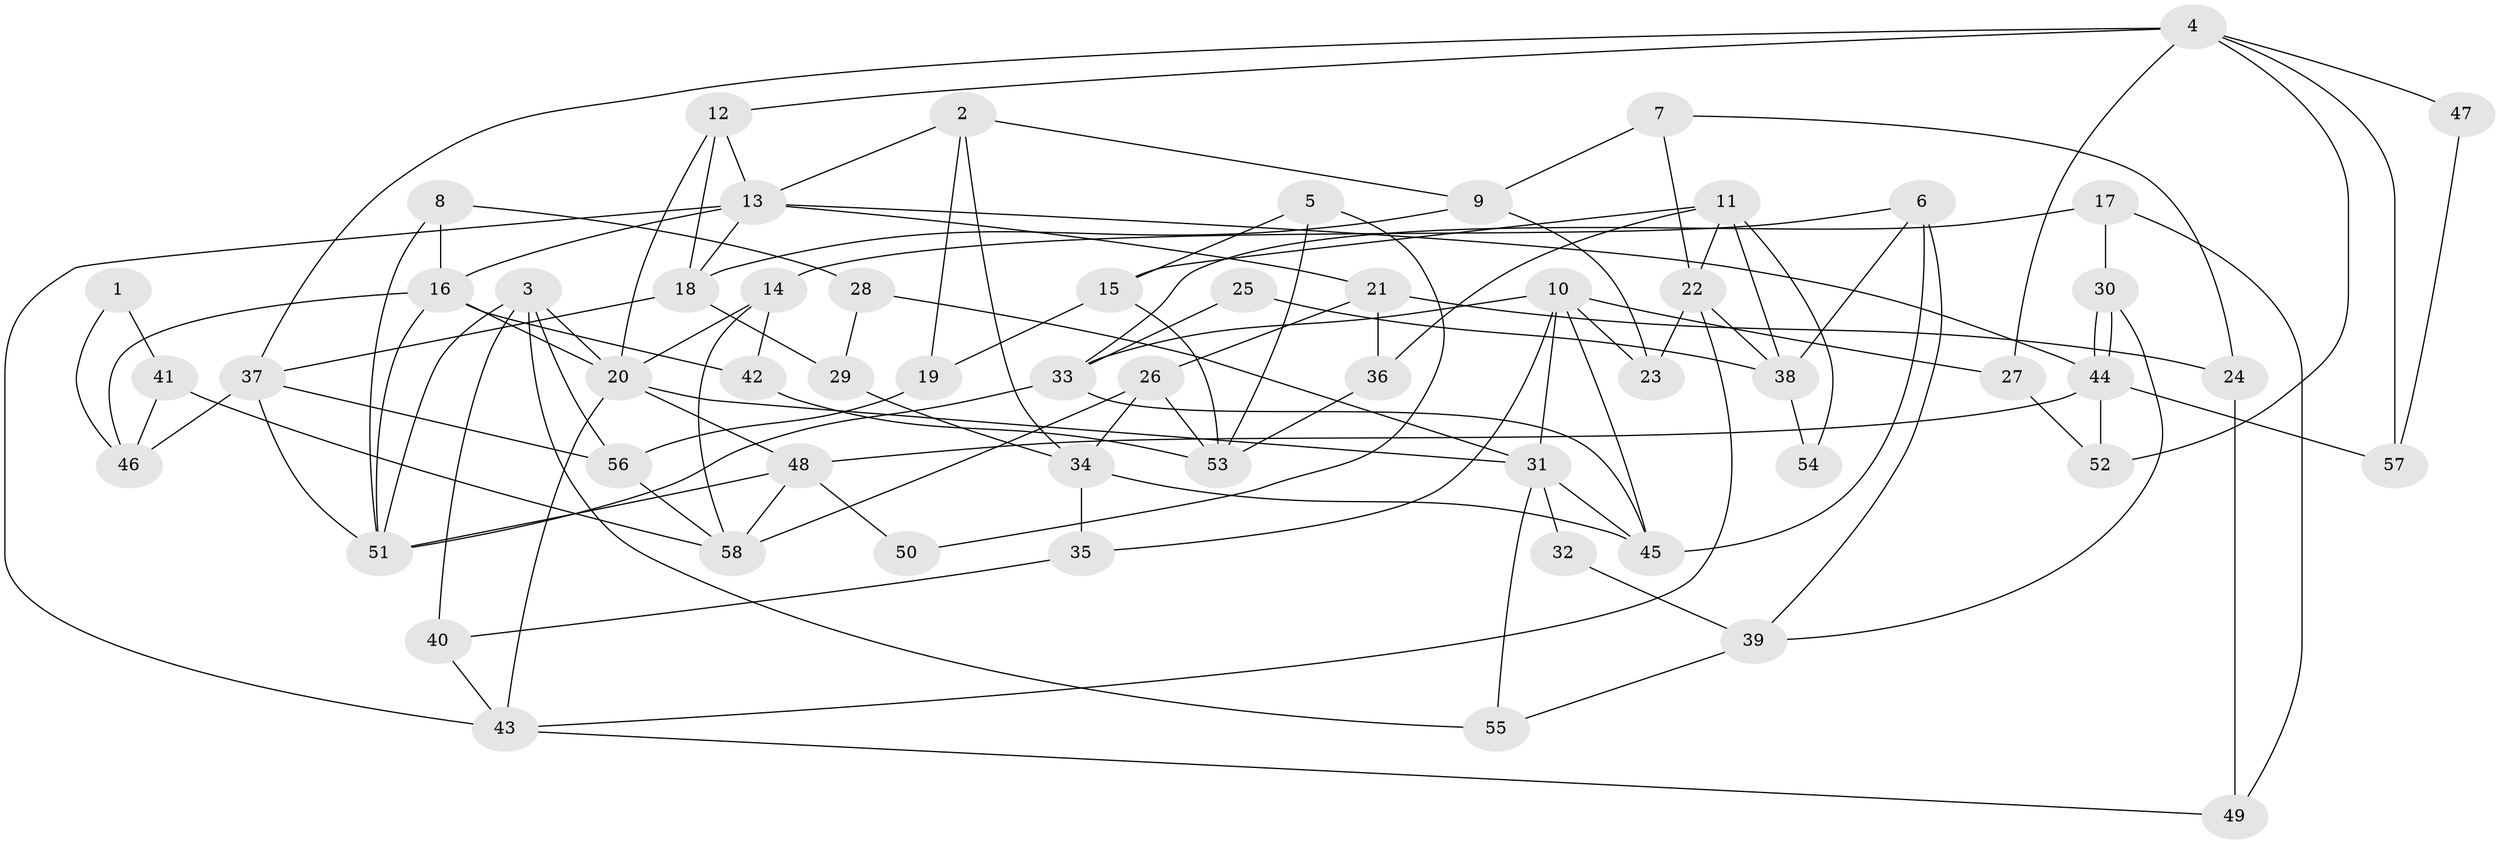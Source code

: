 // Generated by graph-tools (version 1.1) at 2025/36/03/09/25 02:36:22]
// undirected, 58 vertices, 116 edges
graph export_dot {
graph [start="1"]
  node [color=gray90,style=filled];
  1;
  2;
  3;
  4;
  5;
  6;
  7;
  8;
  9;
  10;
  11;
  12;
  13;
  14;
  15;
  16;
  17;
  18;
  19;
  20;
  21;
  22;
  23;
  24;
  25;
  26;
  27;
  28;
  29;
  30;
  31;
  32;
  33;
  34;
  35;
  36;
  37;
  38;
  39;
  40;
  41;
  42;
  43;
  44;
  45;
  46;
  47;
  48;
  49;
  50;
  51;
  52;
  53;
  54;
  55;
  56;
  57;
  58;
  1 -- 46;
  1 -- 41;
  2 -- 34;
  2 -- 13;
  2 -- 9;
  2 -- 19;
  3 -- 40;
  3 -- 51;
  3 -- 20;
  3 -- 55;
  3 -- 56;
  4 -- 27;
  4 -- 12;
  4 -- 37;
  4 -- 47;
  4 -- 52;
  4 -- 57;
  5 -- 53;
  5 -- 15;
  5 -- 50;
  6 -- 14;
  6 -- 38;
  6 -- 39;
  6 -- 45;
  7 -- 9;
  7 -- 22;
  7 -- 24;
  8 -- 51;
  8 -- 16;
  8 -- 28;
  9 -- 18;
  9 -- 23;
  10 -- 45;
  10 -- 33;
  10 -- 23;
  10 -- 27;
  10 -- 31;
  10 -- 35;
  11 -- 36;
  11 -- 22;
  11 -- 15;
  11 -- 38;
  11 -- 54;
  12 -- 18;
  12 -- 13;
  12 -- 20;
  13 -- 16;
  13 -- 44;
  13 -- 18;
  13 -- 21;
  13 -- 43;
  14 -- 20;
  14 -- 58;
  14 -- 42;
  15 -- 53;
  15 -- 19;
  16 -- 20;
  16 -- 51;
  16 -- 42;
  16 -- 46;
  17 -- 30;
  17 -- 49;
  17 -- 33;
  18 -- 37;
  18 -- 29;
  19 -- 56;
  20 -- 31;
  20 -- 43;
  20 -- 48;
  21 -- 26;
  21 -- 24;
  21 -- 36;
  22 -- 43;
  22 -- 23;
  22 -- 38;
  24 -- 49;
  25 -- 33;
  25 -- 38;
  26 -- 58;
  26 -- 34;
  26 -- 53;
  27 -- 52;
  28 -- 31;
  28 -- 29;
  29 -- 34;
  30 -- 44;
  30 -- 44;
  30 -- 39;
  31 -- 32;
  31 -- 45;
  31 -- 55;
  32 -- 39;
  33 -- 45;
  33 -- 51;
  34 -- 45;
  34 -- 35;
  35 -- 40;
  36 -- 53;
  37 -- 56;
  37 -- 46;
  37 -- 51;
  38 -- 54;
  39 -- 55;
  40 -- 43;
  41 -- 46;
  41 -- 58;
  42 -- 53;
  43 -- 49;
  44 -- 48;
  44 -- 52;
  44 -- 57;
  47 -- 57;
  48 -- 51;
  48 -- 50;
  48 -- 58;
  56 -- 58;
}
